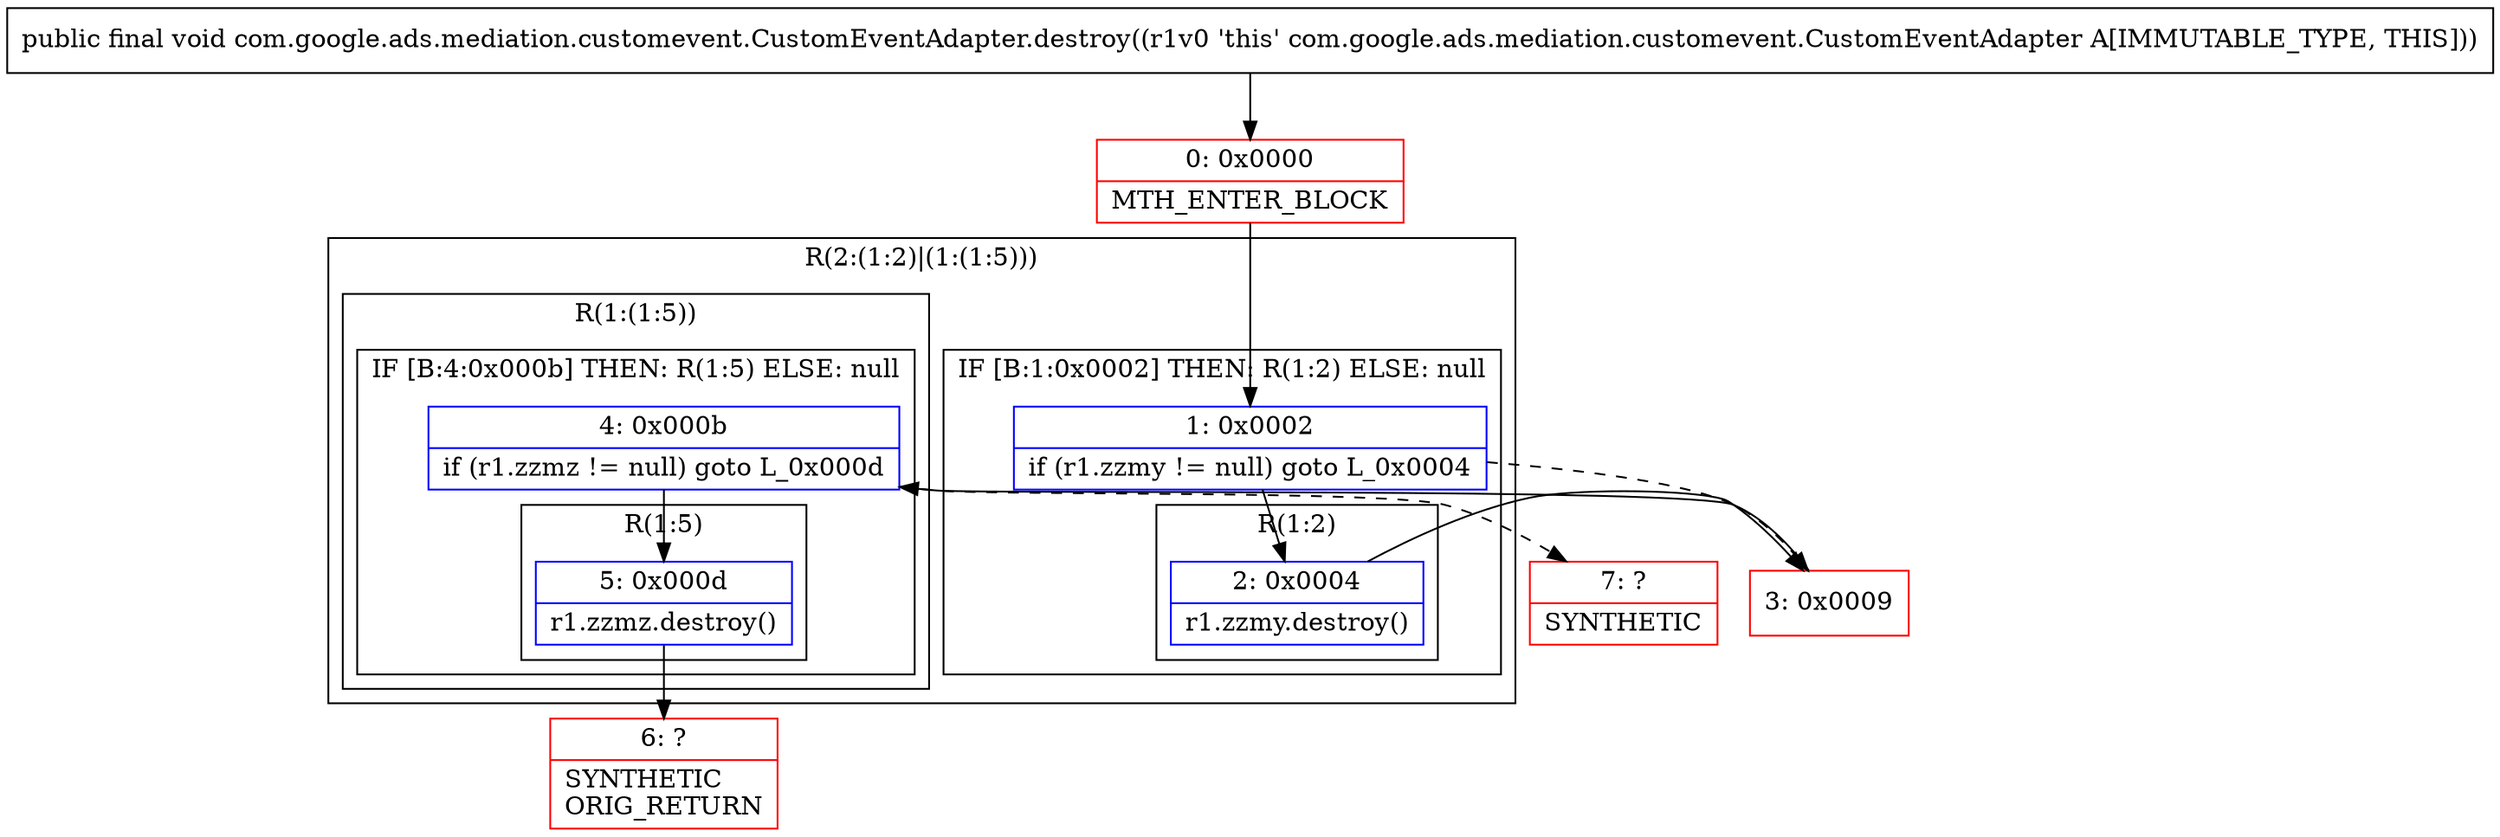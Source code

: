 digraph "CFG forcom.google.ads.mediation.customevent.CustomEventAdapter.destroy()V" {
subgraph cluster_Region_896536558 {
label = "R(2:(1:2)|(1:(1:5)))";
node [shape=record,color=blue];
subgraph cluster_IfRegion_1417959891 {
label = "IF [B:1:0x0002] THEN: R(1:2) ELSE: null";
node [shape=record,color=blue];
Node_1 [shape=record,label="{1\:\ 0x0002|if (r1.zzmy != null) goto L_0x0004\l}"];
subgraph cluster_Region_385674128 {
label = "R(1:2)";
node [shape=record,color=blue];
Node_2 [shape=record,label="{2\:\ 0x0004|r1.zzmy.destroy()\l}"];
}
}
subgraph cluster_Region_1766237546 {
label = "R(1:(1:5))";
node [shape=record,color=blue];
subgraph cluster_IfRegion_1560074451 {
label = "IF [B:4:0x000b] THEN: R(1:5) ELSE: null";
node [shape=record,color=blue];
Node_4 [shape=record,label="{4\:\ 0x000b|if (r1.zzmz != null) goto L_0x000d\l}"];
subgraph cluster_Region_708855902 {
label = "R(1:5)";
node [shape=record,color=blue];
Node_5 [shape=record,label="{5\:\ 0x000d|r1.zzmz.destroy()\l}"];
}
}
}
}
Node_0 [shape=record,color=red,label="{0\:\ 0x0000|MTH_ENTER_BLOCK\l}"];
Node_3 [shape=record,color=red,label="{3\:\ 0x0009}"];
Node_6 [shape=record,color=red,label="{6\:\ ?|SYNTHETIC\lORIG_RETURN\l}"];
Node_7 [shape=record,color=red,label="{7\:\ ?|SYNTHETIC\l}"];
MethodNode[shape=record,label="{public final void com.google.ads.mediation.customevent.CustomEventAdapter.destroy((r1v0 'this' com.google.ads.mediation.customevent.CustomEventAdapter A[IMMUTABLE_TYPE, THIS])) }"];
MethodNode -> Node_0;
Node_1 -> Node_2;
Node_1 -> Node_3[style=dashed];
Node_2 -> Node_3;
Node_4 -> Node_5;
Node_4 -> Node_7[style=dashed];
Node_5 -> Node_6;
Node_0 -> Node_1;
Node_3 -> Node_4;
}

